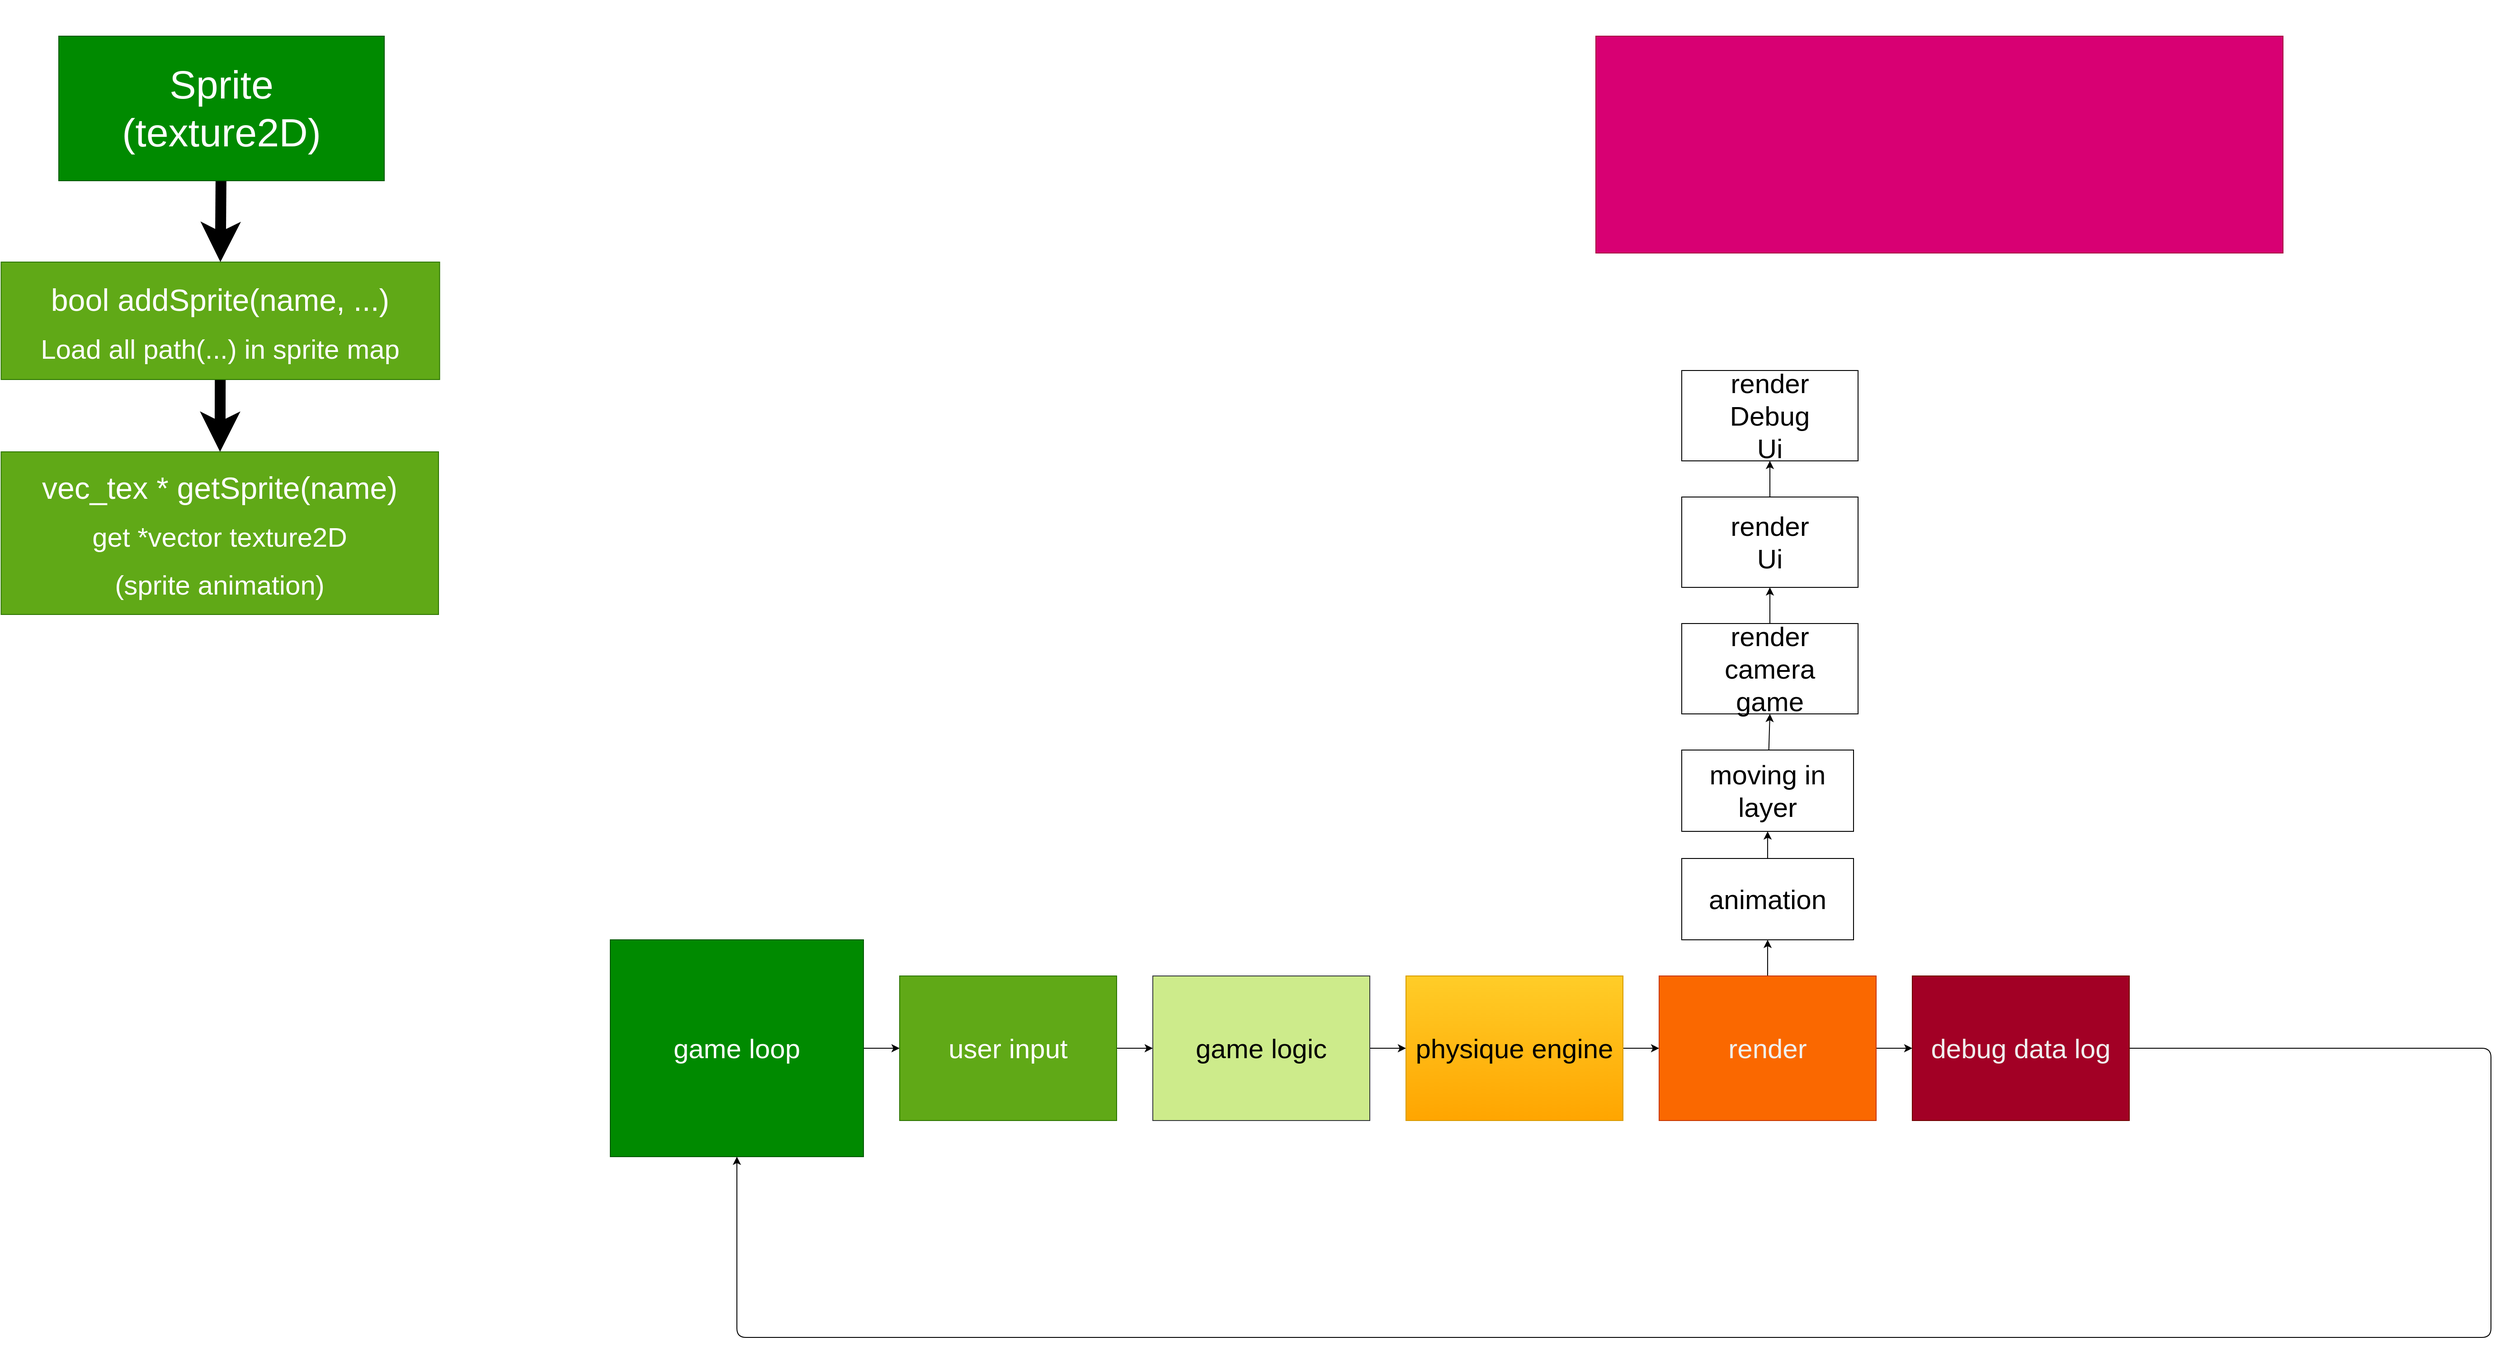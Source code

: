 <mxfile>
    <diagram id="Vkoyl3gB45kT7Wa5_Jae" name="Page-1">
        <mxGraphModel dx="1477" dy="3904" grid="1" gridSize="10" guides="1" tooltips="1" connect="1" arrows="1" fold="1" page="1" pageScale="1" pageWidth="3000" pageHeight="3000" math="0" shadow="0">
            <root>
                <mxCell id="0"/>
                <mxCell id="1" parent="0"/>
                <mxCell id="2" value="" style="whiteSpace=wrap;html=1;fillColor=#d80073;fontColor=#ffffff;strokeColor=#A50040;" parent="1" vertex="1">
                    <mxGeometry x="1860" y="-2880" width="760" height="240" as="geometry"/>
                </mxCell>
                <mxCell id="3" value="&lt;font style=&quot;font-size: 24px;&quot;&gt;struc and typedef&lt;/font&gt;" style="text;html=1;strokeColor=none;fillColor=none;align=center;verticalAlign=middle;whiteSpace=wrap;rounded=0;labelBackgroundColor=none;fontColor=#FFFFFF;" parent="1" vertex="1">
                    <mxGeometry x="2130" y="-2920" width="230" height="30" as="geometry"/>
                </mxCell>
                <mxCell id="11" style="edgeStyle=none;html=1;entryX=0.5;entryY=0;entryDx=0;entryDy=0;fontSize=34;strokeWidth=12;" parent="1" source="8" target="10" edge="1">
                    <mxGeometry relative="1" as="geometry"/>
                </mxCell>
                <mxCell id="8" value="&lt;div style=&quot;&quot;&gt;&lt;span style=&quot;font-size: 44px;&quot;&gt;Sprite&lt;br&gt;(texture2D)&lt;/span&gt;&lt;/div&gt;" style="whiteSpace=wrap;html=1;fillColor=#008a00;fontColor=#ffffff;strokeColor=#005700;align=center;" parent="1" vertex="1">
                    <mxGeometry x="160" y="-2880" width="360" height="160" as="geometry"/>
                </mxCell>
                <mxCell id="13" style="edgeStyle=none;html=1;strokeWidth=12;fontSize=30;" parent="1" source="10" target="12" edge="1">
                    <mxGeometry relative="1" as="geometry"/>
                </mxCell>
                <mxCell id="10" value="&lt;span style=&quot;font-size: 34px;&quot;&gt;bool addSprite(name, ...)&lt;/span&gt;&lt;br&gt;&lt;font style=&quot;font-size: 30px;&quot;&gt;Load all path(...) in sprite map&lt;/font&gt;" style="whiteSpace=wrap;html=1;fontSize=44;fillColor=#60a917;fontColor=#ffffff;strokeColor=#2D7600;" parent="1" vertex="1">
                    <mxGeometry x="96.25" y="-2630" width="485" height="130" as="geometry"/>
                </mxCell>
                <mxCell id="12" value="&lt;span style=&quot;font-size: 34px;&quot;&gt;vec_tex * getSprite(name)&lt;/span&gt;&lt;br&gt;&lt;span style=&quot;font-size: 30px;&quot;&gt;get *vector texture2D &lt;br&gt;(sprite animation)&lt;/span&gt;" style="whiteSpace=wrap;html=1;fontSize=44;fillColor=#60a917;fontColor=#ffffff;strokeColor=#2D7600;" parent="1" vertex="1">
                    <mxGeometry x="96.25" y="-2420" width="483.75" height="180" as="geometry"/>
                </mxCell>
                <mxCell id="18" style="edgeStyle=none;html=1;entryX=0;entryY=0.5;entryDx=0;entryDy=0;fontSize=30;" parent="1" source="14" target="16" edge="1">
                    <mxGeometry relative="1" as="geometry"/>
                </mxCell>
                <mxCell id="14" value="&lt;span style=&quot;font-size: 30px;&quot;&gt;game loop&lt;/span&gt;" style="whiteSpace=wrap;html=1;fillColor=#008a00;fontColor=#ffffff;strokeColor=#005700;" parent="1" vertex="1">
                    <mxGeometry x="770" y="-1880" width="280" height="240" as="geometry"/>
                </mxCell>
                <mxCell id="30" style="edgeStyle=none;html=1;entryX=0;entryY=0.5;entryDx=0;entryDy=0;fontSize=30;fontColor=#030303;" parent="1" source="16" target="29" edge="1">
                    <mxGeometry relative="1" as="geometry"/>
                </mxCell>
                <mxCell id="16" value="&lt;span style=&quot;font-size: 30px;&quot;&gt;user input&lt;/span&gt;" style="whiteSpace=wrap;html=1;fillColor=#60a917;fontColor=#ffffff;strokeColor=#2D7600;" parent="1" vertex="1">
                    <mxGeometry x="1090" y="-1840" width="240" height="160" as="geometry"/>
                </mxCell>
                <mxCell id="22" style="edgeStyle=none;html=1;entryX=0;entryY=0.5;entryDx=0;entryDy=0;fontSize=30;" parent="1" source="19" target="21" edge="1">
                    <mxGeometry relative="1" as="geometry"/>
                </mxCell>
                <mxCell id="19" value="&lt;span style=&quot;font-size: 30px;&quot;&gt;physique engine&lt;/span&gt;" style="whiteSpace=wrap;html=1;fillColor=#ffcd28;gradientColor=#ffa500;strokeColor=#d79b00;" parent="1" vertex="1">
                    <mxGeometry x="1650" y="-1840" width="240" height="160" as="geometry"/>
                </mxCell>
                <mxCell id="25" style="edgeStyle=none;html=1;entryX=0.5;entryY=1;entryDx=0;entryDy=0;fontSize=30;" parent="1" source="21" target="24" edge="1">
                    <mxGeometry relative="1" as="geometry"/>
                </mxCell>
                <mxCell id="43" style="edgeStyle=none;html=1;" edge="1" parent="1" source="21" target="42">
                    <mxGeometry relative="1" as="geometry"/>
                </mxCell>
                <mxCell id="21" value="&lt;font color=&quot;#f0f0f0&quot;&gt;&lt;span style=&quot;font-size: 30px;&quot;&gt;render&lt;/span&gt;&lt;/font&gt;" style="whiteSpace=wrap;html=1;fillColor=#fa6800;strokeColor=#C73500;fontColor=#000000;" parent="1" vertex="1">
                    <mxGeometry x="1930" y="-1840" width="240" height="160" as="geometry"/>
                </mxCell>
                <mxCell id="27" style="edgeStyle=none;html=1;entryX=0.5;entryY=1;entryDx=0;entryDy=0;fontSize=30;" parent="1" source="24" target="26" edge="1">
                    <mxGeometry relative="1" as="geometry"/>
                </mxCell>
                <mxCell id="24" value="animation" style="whiteSpace=wrap;html=1;fontSize=30;" parent="1" vertex="1">
                    <mxGeometry x="1955" y="-1970" width="190" height="90" as="geometry"/>
                </mxCell>
                <mxCell id="33" style="edgeStyle=none;html=1;entryX=0.5;entryY=1;entryDx=0;entryDy=0;fontSize=30;fontColor=#030303;" parent="1" source="26" target="32" edge="1">
                    <mxGeometry relative="1" as="geometry"/>
                </mxCell>
                <mxCell id="26" value="moving in layer" style="whiteSpace=wrap;html=1;fontSize=30;" parent="1" vertex="1">
                    <mxGeometry x="1955" y="-2090" width="190" height="90" as="geometry"/>
                </mxCell>
                <mxCell id="31" style="edgeStyle=none;html=1;entryX=0;entryY=0.5;entryDx=0;entryDy=0;fontSize=30;fontColor=#030303;" parent="1" source="29" target="19" edge="1">
                    <mxGeometry relative="1" as="geometry"/>
                </mxCell>
                <mxCell id="29" value="&lt;font color=&quot;#030303&quot;&gt;&lt;span style=&quot;font-size: 30px;&quot;&gt;game logic&lt;/span&gt;&lt;/font&gt;" style="whiteSpace=wrap;html=1;fillColor=#cdeb8b;strokeColor=#36393d;" parent="1" vertex="1">
                    <mxGeometry x="1370" y="-1840" width="240" height="160" as="geometry"/>
                </mxCell>
                <mxCell id="37" style="edgeStyle=none;html=1;entryX=0.5;entryY=1;entryDx=0;entryDy=0;fontSize=30;fontColor=#030303;" parent="1" source="32" target="36" edge="1">
                    <mxGeometry relative="1" as="geometry"/>
                </mxCell>
                <mxCell id="32" value="render camera&lt;br&gt;game" style="whiteSpace=wrap;html=1;fontSize=30;" parent="1" vertex="1">
                    <mxGeometry x="1955" y="-2230" width="195" height="100" as="geometry"/>
                </mxCell>
                <mxCell id="39" style="edgeStyle=none;html=1;entryX=0.5;entryY=1;entryDx=0;entryDy=0;fontSize=30;fontColor=#030303;" parent="1" source="36" target="38" edge="1">
                    <mxGeometry relative="1" as="geometry"/>
                </mxCell>
                <mxCell id="36" value="render&lt;br&gt;Ui" style="whiteSpace=wrap;html=1;fontSize=30;" parent="1" vertex="1">
                    <mxGeometry x="1955" y="-2370" width="195" height="100" as="geometry"/>
                </mxCell>
                <mxCell id="38" value="render&lt;br&gt;Debug&lt;br&gt;Ui" style="whiteSpace=wrap;html=1;fontSize=30;" parent="1" vertex="1">
                    <mxGeometry x="1955" y="-2510" width="195" height="100" as="geometry"/>
                </mxCell>
                <mxCell id="44" style="edgeStyle=none;html=1;entryX=0.5;entryY=1;entryDx=0;entryDy=0;" edge="1" parent="1" source="42" target="14">
                    <mxGeometry relative="1" as="geometry">
                        <mxPoint x="820" y="-1440" as="targetPoint"/>
                        <Array as="points">
                            <mxPoint x="2850" y="-1760"/>
                            <mxPoint x="2850" y="-1440"/>
                            <mxPoint x="910" y="-1440"/>
                        </Array>
                    </mxGeometry>
                </mxCell>
                <mxCell id="42" value="&lt;font color=&quot;#f0f0f0&quot;&gt;&lt;span style=&quot;font-size: 30px;&quot;&gt;debug data log&lt;/span&gt;&lt;/font&gt;" style="whiteSpace=wrap;html=1;fillColor=#a20025;strokeColor=#6F0000;fontColor=#ffffff;" vertex="1" parent="1">
                    <mxGeometry x="2210" y="-1840" width="240" height="160" as="geometry"/>
                </mxCell>
            </root>
        </mxGraphModel>
    </diagram>
</mxfile>